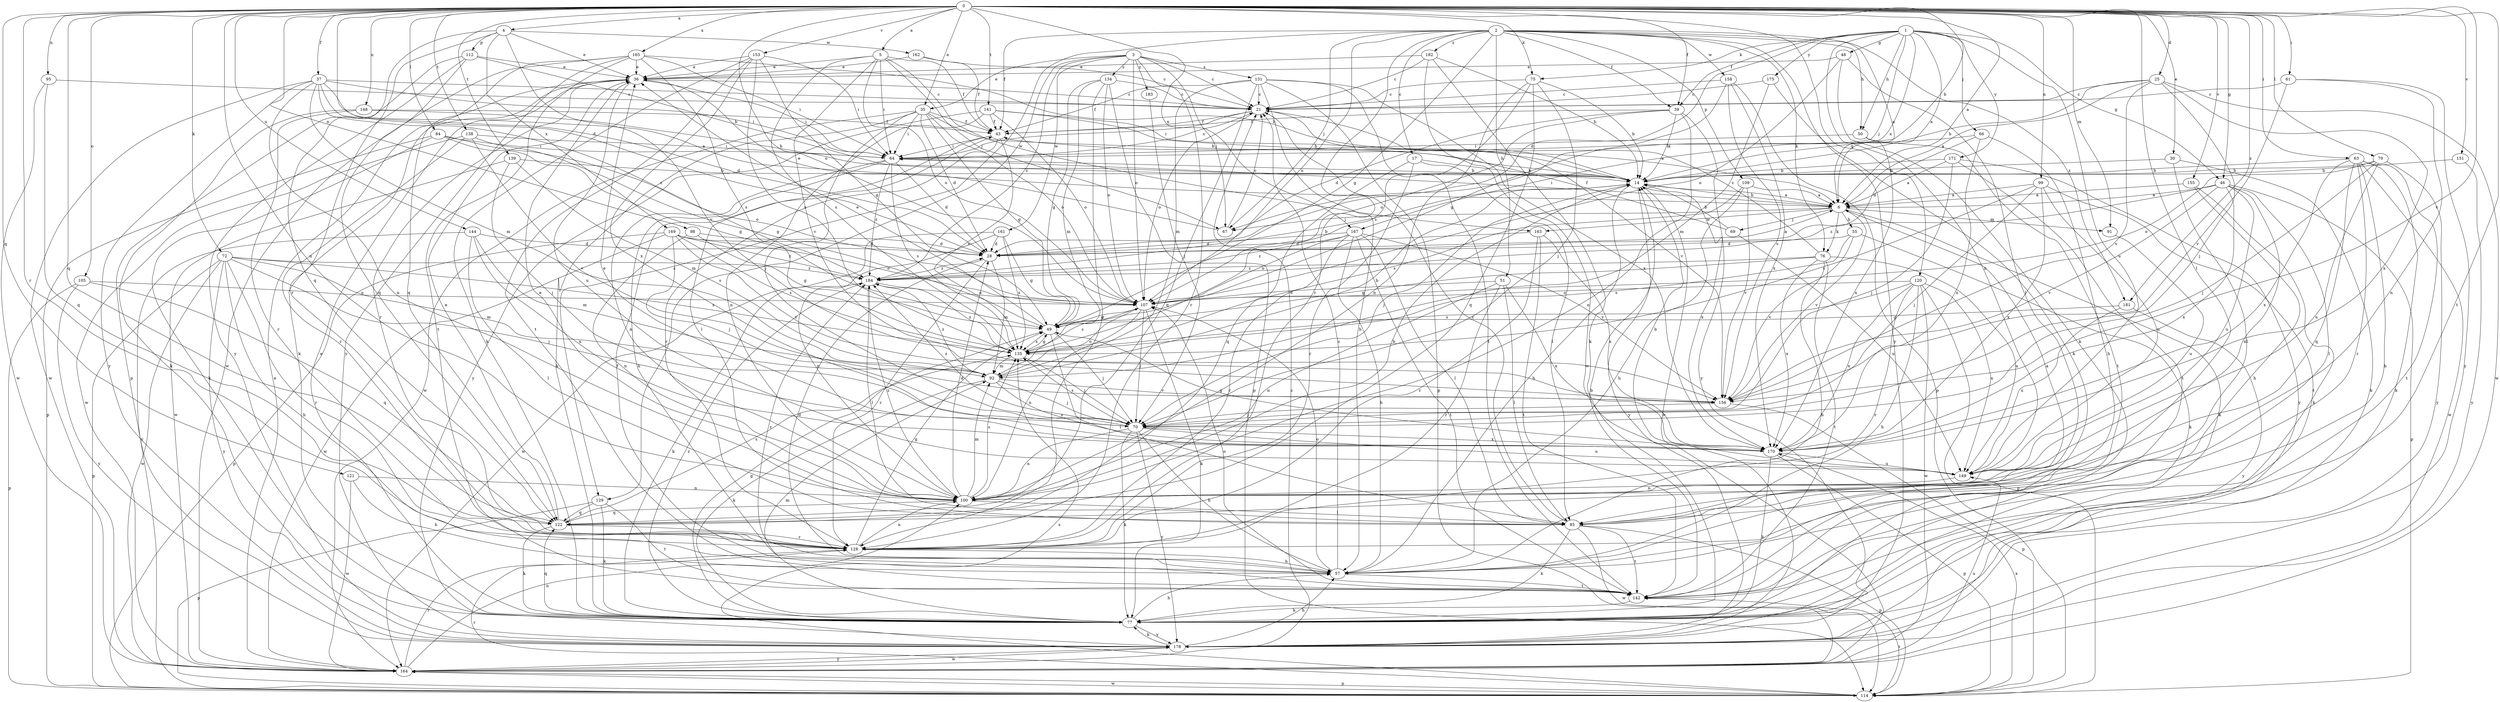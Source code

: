 strict digraph  {
0;
1;
2;
3;
4;
5;
6;
14;
17;
21;
25;
28;
30;
35;
36;
37;
39;
43;
46;
48;
49;
50;
51;
55;
57;
61;
63;
64;
66;
67;
69;
70;
72;
75;
76;
77;
79;
84;
85;
91;
92;
95;
98;
99;
100;
105;
107;
109;
112;
114;
120;
121;
122;
128;
129;
131;
134;
135;
138;
139;
141;
142;
144;
148;
149;
151;
153;
155;
156;
158;
161;
162;
163;
164;
165;
167;
169;
170;
171;
175;
178;
181;
182;
183;
184;
0 -> 4  [label=a];
0 -> 5  [label=a];
0 -> 6  [label=a];
0 -> 14  [label=b];
0 -> 25  [label=d];
0 -> 28  [label=d];
0 -> 30  [label=e];
0 -> 35  [label=e];
0 -> 37  [label=f];
0 -> 39  [label=f];
0 -> 46  [label=g];
0 -> 61  [label=i];
0 -> 63  [label=i];
0 -> 72  [label=k];
0 -> 75  [label=k];
0 -> 79  [label=l];
0 -> 84  [label=l];
0 -> 85  [label=l];
0 -> 91  [label=m];
0 -> 95  [label=n];
0 -> 98  [label=n];
0 -> 99  [label=n];
0 -> 100  [label=n];
0 -> 105  [label=o];
0 -> 107  [label=o];
0 -> 120  [label=q];
0 -> 121  [label=q];
0 -> 122  [label=q];
0 -> 128  [label=r];
0 -> 138  [label=t];
0 -> 139  [label=t];
0 -> 141  [label=t];
0 -> 142  [label=t];
0 -> 144  [label=u];
0 -> 148  [label=u];
0 -> 151  [label=v];
0 -> 153  [label=v];
0 -> 155  [label=v];
0 -> 156  [label=v];
0 -> 165  [label=x];
0 -> 167  [label=x];
0 -> 181  [label=z];
1 -> 6  [label=a];
1 -> 28  [label=d];
1 -> 39  [label=f];
1 -> 46  [label=g];
1 -> 48  [label=g];
1 -> 50  [label=h];
1 -> 66  [label=j];
1 -> 67  [label=j];
1 -> 75  [label=k];
1 -> 100  [label=n];
1 -> 149  [label=u];
1 -> 167  [label=x];
1 -> 171  [label=y];
1 -> 175  [label=y];
2 -> 6  [label=a];
2 -> 17  [label=c];
2 -> 39  [label=f];
2 -> 43  [label=f];
2 -> 49  [label=g];
2 -> 50  [label=h];
2 -> 51  [label=h];
2 -> 67  [label=j];
2 -> 76  [label=k];
2 -> 107  [label=o];
2 -> 109  [label=p];
2 -> 128  [label=r];
2 -> 129  [label=s];
2 -> 158  [label=w];
2 -> 178  [label=y];
2 -> 181  [label=z];
2 -> 182  [label=z];
3 -> 21  [label=c];
3 -> 35  [label=e];
3 -> 67  [label=j];
3 -> 107  [label=o];
3 -> 128  [label=r];
3 -> 129  [label=s];
3 -> 131  [label=s];
3 -> 134  [label=s];
3 -> 161  [label=w];
3 -> 183  [label=z];
3 -> 184  [label=z];
4 -> 36  [label=e];
4 -> 112  [label=p];
4 -> 122  [label=q];
4 -> 128  [label=r];
4 -> 156  [label=v];
4 -> 162  [label=w];
4 -> 169  [label=x];
5 -> 36  [label=e];
5 -> 43  [label=f];
5 -> 64  [label=i];
5 -> 67  [label=j];
5 -> 107  [label=o];
5 -> 135  [label=s];
5 -> 156  [label=v];
5 -> 163  [label=w];
6 -> 14  [label=b];
6 -> 55  [label=h];
6 -> 64  [label=i];
6 -> 67  [label=j];
6 -> 69  [label=j];
6 -> 76  [label=k];
6 -> 77  [label=k];
6 -> 91  [label=m];
6 -> 156  [label=v];
6 -> 163  [label=w];
14 -> 6  [label=a];
14 -> 57  [label=h];
14 -> 70  [label=j];
14 -> 170  [label=x];
14 -> 178  [label=y];
17 -> 14  [label=b];
17 -> 85  [label=l];
17 -> 122  [label=q];
17 -> 128  [label=r];
21 -> 43  [label=f];
21 -> 64  [label=i];
21 -> 107  [label=o];
21 -> 156  [label=v];
25 -> 6  [label=a];
25 -> 14  [label=b];
25 -> 21  [label=c];
25 -> 70  [label=j];
25 -> 156  [label=v];
25 -> 164  [label=w];
25 -> 170  [label=x];
28 -> 6  [label=a];
28 -> 92  [label=m];
28 -> 128  [label=r];
28 -> 184  [label=z];
30 -> 14  [label=b];
30 -> 77  [label=k];
30 -> 85  [label=l];
35 -> 14  [label=b];
35 -> 28  [label=d];
35 -> 43  [label=f];
35 -> 49  [label=g];
35 -> 64  [label=i];
35 -> 70  [label=j];
35 -> 77  [label=k];
35 -> 107  [label=o];
35 -> 164  [label=w];
36 -> 21  [label=c];
36 -> 64  [label=i];
36 -> 77  [label=k];
36 -> 128  [label=r];
36 -> 149  [label=u];
37 -> 6  [label=a];
37 -> 21  [label=c];
37 -> 28  [label=d];
37 -> 64  [label=i];
37 -> 92  [label=m];
37 -> 100  [label=n];
37 -> 164  [label=w];
37 -> 178  [label=y];
37 -> 184  [label=z];
39 -> 14  [label=b];
39 -> 28  [label=d];
39 -> 43  [label=f];
39 -> 100  [label=n];
39 -> 107  [label=o];
39 -> 178  [label=y];
43 -> 64  [label=i];
43 -> 85  [label=l];
43 -> 128  [label=r];
43 -> 135  [label=s];
46 -> 6  [label=a];
46 -> 85  [label=l];
46 -> 100  [label=n];
46 -> 114  [label=p];
46 -> 149  [label=u];
46 -> 156  [label=v];
46 -> 170  [label=x];
46 -> 184  [label=z];
48 -> 36  [label=e];
48 -> 77  [label=k];
48 -> 85  [label=l];
48 -> 107  [label=o];
49 -> 36  [label=e];
49 -> 70  [label=j];
49 -> 85  [label=l];
49 -> 135  [label=s];
50 -> 64  [label=i];
50 -> 142  [label=t];
50 -> 170  [label=x];
51 -> 85  [label=l];
51 -> 100  [label=n];
51 -> 107  [label=o];
51 -> 128  [label=r];
51 -> 170  [label=x];
55 -> 28  [label=d];
55 -> 77  [label=k];
55 -> 135  [label=s];
55 -> 156  [label=v];
57 -> 21  [label=c];
57 -> 28  [label=d];
57 -> 107  [label=o];
57 -> 142  [label=t];
57 -> 184  [label=z];
61 -> 21  [label=c];
61 -> 100  [label=n];
61 -> 156  [label=v];
61 -> 178  [label=y];
63 -> 14  [label=b];
63 -> 57  [label=h];
63 -> 77  [label=k];
63 -> 122  [label=q];
63 -> 128  [label=r];
63 -> 142  [label=t];
63 -> 164  [label=w];
63 -> 170  [label=x];
64 -> 14  [label=b];
64 -> 21  [label=c];
64 -> 28  [label=d];
64 -> 57  [label=h];
64 -> 100  [label=n];
64 -> 135  [label=s];
64 -> 184  [label=z];
66 -> 28  [label=d];
66 -> 57  [label=h];
66 -> 64  [label=i];
66 -> 170  [label=x];
67 -> 21  [label=c];
67 -> 36  [label=e];
69 -> 14  [label=b];
69 -> 43  [label=f];
69 -> 149  [label=u];
70 -> 57  [label=h];
70 -> 77  [label=k];
70 -> 100  [label=n];
70 -> 135  [label=s];
70 -> 149  [label=u];
70 -> 170  [label=x];
70 -> 178  [label=y];
70 -> 184  [label=z];
72 -> 57  [label=h];
72 -> 70  [label=j];
72 -> 92  [label=m];
72 -> 114  [label=p];
72 -> 128  [label=r];
72 -> 135  [label=s];
72 -> 164  [label=w];
72 -> 178  [label=y];
72 -> 184  [label=z];
75 -> 14  [label=b];
75 -> 21  [label=c];
75 -> 70  [label=j];
75 -> 100  [label=n];
75 -> 122  [label=q];
75 -> 135  [label=s];
76 -> 21  [label=c];
76 -> 49  [label=g];
76 -> 57  [label=h];
76 -> 142  [label=t];
76 -> 149  [label=u];
76 -> 170  [label=x];
76 -> 184  [label=z];
77 -> 36  [label=e];
77 -> 49  [label=g];
77 -> 57  [label=h];
77 -> 92  [label=m];
77 -> 122  [label=q];
77 -> 178  [label=y];
77 -> 184  [label=z];
79 -> 14  [label=b];
79 -> 70  [label=j];
79 -> 107  [label=o];
79 -> 149  [label=u];
79 -> 178  [label=y];
84 -> 49  [label=g];
84 -> 64  [label=i];
84 -> 77  [label=k];
84 -> 107  [label=o];
84 -> 114  [label=p];
85 -> 6  [label=a];
85 -> 21  [label=c];
85 -> 77  [label=k];
85 -> 114  [label=p];
85 -> 142  [label=t];
85 -> 164  [label=w];
91 -> 149  [label=u];
92 -> 14  [label=b];
92 -> 70  [label=j];
92 -> 77  [label=k];
92 -> 107  [label=o];
92 -> 156  [label=v];
92 -> 170  [label=x];
92 -> 184  [label=z];
95 -> 21  [label=c];
95 -> 122  [label=q];
95 -> 164  [label=w];
98 -> 28  [label=d];
98 -> 49  [label=g];
98 -> 100  [label=n];
99 -> 6  [label=a];
99 -> 70  [label=j];
99 -> 135  [label=s];
99 -> 142  [label=t];
99 -> 149  [label=u];
99 -> 170  [label=x];
100 -> 14  [label=b];
100 -> 28  [label=d];
100 -> 36  [label=e];
100 -> 85  [label=l];
100 -> 92  [label=m];
100 -> 122  [label=q];
100 -> 135  [label=s];
100 -> 184  [label=z];
105 -> 107  [label=o];
105 -> 114  [label=p];
105 -> 122  [label=q];
105 -> 178  [label=y];
107 -> 49  [label=g];
107 -> 70  [label=j];
107 -> 77  [label=k];
107 -> 100  [label=n];
107 -> 135  [label=s];
109 -> 6  [label=a];
109 -> 57  [label=h];
109 -> 135  [label=s];
109 -> 156  [label=v];
112 -> 14  [label=b];
112 -> 36  [label=e];
112 -> 114  [label=p];
112 -> 122  [label=q];
112 -> 178  [label=y];
114 -> 128  [label=r];
114 -> 135  [label=s];
114 -> 142  [label=t];
114 -> 164  [label=w];
114 -> 170  [label=x];
120 -> 57  [label=h];
120 -> 107  [label=o];
120 -> 114  [label=p];
120 -> 128  [label=r];
120 -> 135  [label=s];
120 -> 149  [label=u];
120 -> 164  [label=w];
120 -> 170  [label=x];
121 -> 57  [label=h];
121 -> 100  [label=n];
121 -> 164  [label=w];
122 -> 36  [label=e];
122 -> 77  [label=k];
122 -> 128  [label=r];
122 -> 135  [label=s];
128 -> 49  [label=g];
128 -> 57  [label=h];
128 -> 100  [label=n];
129 -> 77  [label=k];
129 -> 114  [label=p];
129 -> 122  [label=q];
129 -> 142  [label=t];
131 -> 21  [label=c];
131 -> 43  [label=f];
131 -> 57  [label=h];
131 -> 92  [label=m];
131 -> 114  [label=p];
131 -> 122  [label=q];
131 -> 142  [label=t];
131 -> 170  [label=x];
134 -> 21  [label=c];
134 -> 49  [label=g];
134 -> 92  [label=m];
134 -> 107  [label=o];
134 -> 114  [label=p];
134 -> 128  [label=r];
135 -> 49  [label=g];
135 -> 70  [label=j];
135 -> 92  [label=m];
135 -> 184  [label=z];
138 -> 49  [label=g];
138 -> 64  [label=i];
138 -> 128  [label=r];
138 -> 156  [label=v];
138 -> 164  [label=w];
139 -> 14  [label=b];
139 -> 70  [label=j];
139 -> 92  [label=m];
139 -> 164  [label=w];
141 -> 6  [label=a];
141 -> 14  [label=b];
141 -> 43  [label=f];
141 -> 100  [label=n];
141 -> 107  [label=o];
141 -> 178  [label=y];
142 -> 14  [label=b];
142 -> 43  [label=f];
142 -> 77  [label=k];
142 -> 107  [label=o];
144 -> 28  [label=d];
144 -> 85  [label=l];
144 -> 92  [label=m];
144 -> 170  [label=x];
144 -> 178  [label=y];
148 -> 14  [label=b];
148 -> 43  [label=f];
148 -> 77  [label=k];
148 -> 128  [label=r];
149 -> 14  [label=b];
149 -> 100  [label=n];
151 -> 14  [label=b];
151 -> 178  [label=y];
153 -> 36  [label=e];
153 -> 49  [label=g];
153 -> 64  [label=i];
153 -> 77  [label=k];
153 -> 135  [label=s];
153 -> 142  [label=t];
153 -> 170  [label=x];
155 -> 6  [label=a];
155 -> 57  [label=h];
155 -> 77  [label=k];
156 -> 70  [label=j];
156 -> 114  [label=p];
158 -> 21  [label=c];
158 -> 49  [label=g];
158 -> 114  [label=p];
158 -> 156  [label=v];
158 -> 170  [label=x];
161 -> 28  [label=d];
161 -> 49  [label=g];
161 -> 100  [label=n];
161 -> 135  [label=s];
161 -> 164  [label=w];
162 -> 21  [label=c];
162 -> 36  [label=e];
162 -> 43  [label=f];
163 -> 28  [label=d];
163 -> 128  [label=r];
163 -> 142  [label=t];
163 -> 170  [label=x];
164 -> 21  [label=c];
164 -> 36  [label=e];
164 -> 100  [label=n];
164 -> 114  [label=p];
164 -> 128  [label=r];
164 -> 149  [label=u];
164 -> 178  [label=y];
165 -> 14  [label=b];
165 -> 36  [label=e];
165 -> 64  [label=i];
165 -> 122  [label=q];
165 -> 135  [label=s];
165 -> 142  [label=t];
165 -> 164  [label=w];
165 -> 178  [label=y];
167 -> 28  [label=d];
167 -> 57  [label=h];
167 -> 85  [label=l];
167 -> 107  [label=o];
167 -> 128  [label=r];
167 -> 142  [label=t];
167 -> 156  [label=v];
167 -> 184  [label=z];
169 -> 28  [label=d];
169 -> 70  [label=j];
169 -> 107  [label=o];
169 -> 114  [label=p];
169 -> 135  [label=s];
169 -> 156  [label=v];
169 -> 164  [label=w];
169 -> 184  [label=z];
170 -> 36  [label=e];
170 -> 49  [label=g];
170 -> 77  [label=k];
170 -> 114  [label=p];
170 -> 149  [label=u];
171 -> 6  [label=a];
171 -> 14  [label=b];
171 -> 70  [label=j];
171 -> 142  [label=t];
171 -> 178  [label=y];
175 -> 21  [label=c];
175 -> 77  [label=k];
175 -> 92  [label=m];
178 -> 14  [label=b];
178 -> 57  [label=h];
178 -> 77  [label=k];
178 -> 164  [label=w];
181 -> 49  [label=g];
181 -> 149  [label=u];
181 -> 178  [label=y];
182 -> 14  [label=b];
182 -> 21  [label=c];
182 -> 36  [label=e];
182 -> 77  [label=k];
182 -> 164  [label=w];
183 -> 70  [label=j];
184 -> 14  [label=b];
184 -> 77  [label=k];
184 -> 85  [label=l];
184 -> 107  [label=o];
}

